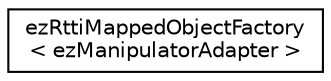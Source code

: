digraph "Graphical Class Hierarchy"
{
 // LATEX_PDF_SIZE
  edge [fontname="Helvetica",fontsize="10",labelfontname="Helvetica",labelfontsize="10"];
  node [fontname="Helvetica",fontsize="10",shape=record];
  rankdir="LR";
  Node0 [label="ezRttiMappedObjectFactory\l\< ezManipulatorAdapter \>",height=0.2,width=0.4,color="black", fillcolor="white", style="filled",URL="$d8/d28/classez_rtti_mapped_object_factory.htm",tooltip=" "];
}
